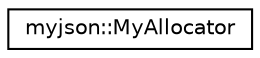 digraph "Graphical Class Hierarchy"
{
  edge [fontname="Helvetica",fontsize="10",labelfontname="Helvetica",labelfontsize="10"];
  node [fontname="Helvetica",fontsize="10",shape=record];
  rankdir="LR";
  Node0 [label="myjson::MyAllocator",height=0.2,width=0.4,color="black", fillcolor="white", style="filled",URL="$classmyjson_1_1MyAllocator.html"];
}

